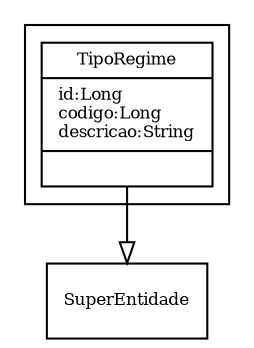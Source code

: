 digraph G{
fontname = "Times-Roman"
fontsize = 8

node [
        fontname = "Times-Roman"
        fontsize = 8
        shape = "record"
]

edge [
        fontname = "Times-Roman"
        fontsize = 8
]

subgraph clusterTIPO_DE_REGIME_JURIDICO
{
TipoRegime [label = "{TipoRegime|id:Long\lcodigo:Long\ldescricao:String\l|\l}"]
}
edge [ arrowhead = "empty" headlabel = "" taillabel = ""] TipoRegime -> SuperEntidade
}
